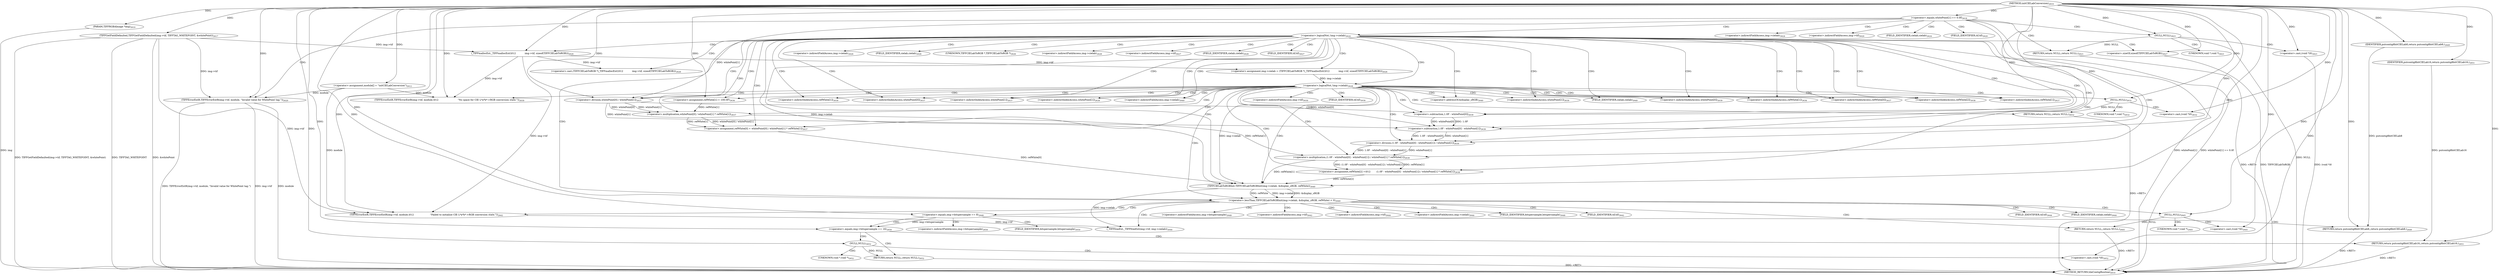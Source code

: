 digraph "initCIELabConversion" {  
"60185" [label = <(METHOD,initCIELabConversion)<SUB>2610</SUB>> ]
"60353" [label = <(METHOD_RETURN,tileContigRoutine)<SUB>2610</SUB>> ]
"60186" [label = <(PARAM,TIFFRGBAImage *img)<SUB>2610</SUB>> ]
"60189" [label = <(&lt;operator&gt;.assignment,module[] = &quot;initCIELabConversion&quot;)<SUB>2612</SUB>> ]
"60194" [label = <(TIFFGetFieldDefaulted,TIFFGetFieldDefaulted(img-&gt;tif, TIFFTAG_WHITEPOINT, &amp;whitePoint))<SUB>2617</SUB>> ]
"60256" [label = <(&lt;operator&gt;.assignment,refWhite[1] = 100.0F)<SUB>2636</SUB>> ]
"60261" [label = <(&lt;operator&gt;.assignment,refWhite[0] = whitePoint[0] / whitePoint[1] * refWhite[1])<SUB>2637</SUB>> ]
"60276" [label = <(&lt;operator&gt;.assignment,refWhite[2] =\012        (1.0F - whitePoint[0] - whitePoint[1]) / whitePoint[1] * refWhite[1])<SUB>2638</SUB>> ]
"60347" [label = <(RETURN,return NULL;,return NULL;)<SUB>2652</SUB>> ]
"60202" [label = <(&lt;operator&gt;.equals,whitePoint[1] == 0.0f)<SUB>2618</SUB>> ]
"60221" [label = <(&lt;operator&gt;.logicalNot,!img-&gt;cielab)<SUB>2624</SUB>> ]
"60298" [label = <(&lt;operator&gt;.lessThan,TIFFCIELabToRGBInit(img-&gt;cielab, &amp;display_sRGB, refWhite) &lt; 0)<SUB>2640</SUB>> ]
"60328" [label = <(&lt;operator&gt;.equals,img-&gt;bitspersample == 8)<SUB>2648</SUB>> ]
"60348" [label = <(NULL,NULL)<SUB>2652</SUB>> ]
"60208" [label = <(TIFFErrorExtR,TIFFErrorExtR(img-&gt;tif, module, &quot;Invalid value for WhitePoint tag.&quot;))<SUB>2620</SUB>> ]
"60214" [label = <(RETURN,return NULL;,return NULL;)<SUB>2621</SUB>> ]
"60226" [label = <(&lt;operator&gt;.assignment,img-&gt;cielab = (TIFFCIELabToRGB *)_TIFFmallocExt(\012            img-&gt;tif, sizeof(TIFFCIELabToRGB)))<SUB>2626</SUB>> ]
"60265" [label = <(&lt;operator&gt;.multiplication,whitePoint[0] / whitePoint[1] * refWhite[1])<SUB>2637</SUB>> ]
"60280" [label = <(&lt;operator&gt;.multiplication,(1.0F - whitePoint[0] - whitePoint[1]) / whitePoint[1] * refWhite[1])<SUB>2639</SUB>> ]
"60308" [label = <(TIFFErrorExtR,TIFFErrorExtR(img-&gt;tif, module,\012                      &quot;Failed to initialize CIE L*a*b*-&gt;RGB conversion state.&quot;))<SUB>2642</SUB>> ]
"60314" [label = <(_TIFFfreeExt,_TIFFfreeExt(img-&gt;tif, img-&gt;cielab))<SUB>2644</SUB>> ]
"60321" [label = <(RETURN,return NULL;,return NULL;)<SUB>2645</SUB>> ]
"60334" [label = <(RETURN,return putcontig8bitCIELab8;,return putcontig8bitCIELab8;)<SUB>2649</SUB>> ]
"60215" [label = <(NULL,NULL)<SUB>2621</SUB>> ]
"60239" [label = <(&lt;operator&gt;.logicalNot,!img-&gt;cielab)<SUB>2628</SUB>> ]
"60266" [label = <(&lt;operator&gt;.division,whitePoint[0] / whitePoint[1])<SUB>2637</SUB>> ]
"60281" [label = <(&lt;operator&gt;.division,(1.0F - whitePoint[0] - whitePoint[1]) / whitePoint[1])<SUB>2639</SUB>> ]
"60299" [label = <(TIFFCIELabToRGBInit,TIFFCIELabToRGBInit(img-&gt;cielab, &amp;display_sRGB, refWhite))<SUB>2640</SUB>> ]
"60322" [label = <(NULL,NULL)<SUB>2645</SUB>> ]
"60335" [label = <(IDENTIFIER,putcontig8bitCIELab8,return putcontig8bitCIELab8;)<SUB>2649</SUB>> ]
"60350" [label = <(&lt;operator&gt;.cast,(void *)0)<SUB>2652</SUB>> ]
"60230" [label = <(&lt;operator&gt;.cast,(TIFFCIELabToRGB *)_TIFFmallocExt(\012            img-&gt;tif, sizeof(TIFFCIELabToRGB)))<SUB>2626</SUB>> ]
"60244" [label = <(TIFFErrorExtR,TIFFErrorExtR(img-&gt;tif, module,\012                          &quot;No space for CIE L*a*b*-&gt;RGB conversion state.&quot;))<SUB>2630</SUB>> ]
"60250" [label = <(RETURN,return NULL;,return NULL;)<SUB>2632</SUB>> ]
"60282" [label = <(&lt;operator&gt;.subtraction,1.0F - whitePoint[0] - whitePoint[1])<SUB>2639</SUB>> ]
"60339" [label = <(&lt;operator&gt;.equals,img-&gt;bitspersample == 16)<SUB>2650</SUB>> ]
"60217" [label = <(&lt;operator&gt;.cast,(void *)0)<SUB>2621</SUB>> ]
"60232" [label = <(_TIFFmallocExt,_TIFFmallocExt(\012            img-&gt;tif, sizeof(TIFFCIELabToRGB)))<SUB>2626</SUB>> ]
"60251" [label = <(NULL,NULL)<SUB>2632</SUB>> ]
"60283" [label = <(&lt;operator&gt;.subtraction,1.0F - whitePoint[0])<SUB>2639</SUB>> ]
"60324" [label = <(&lt;operator&gt;.cast,(void *)0)<SUB>2645</SUB>> ]
"60345" [label = <(RETURN,return putcontig8bitCIELab16;,return putcontig8bitCIELab16;)<SUB>2651</SUB>> ]
"60236" [label = <(&lt;operator&gt;.sizeOf,sizeof(TIFFCIELabToRGB))<SUB>2627</SUB>> ]
"60346" [label = <(IDENTIFIER,putcontig8bitCIELab16,return putcontig8bitCIELab16;)<SUB>2651</SUB>> ]
"60253" [label = <(&lt;operator&gt;.cast,(void *)0)<SUB>2632</SUB>> ]
"60257" [label = <(&lt;operator&gt;.indirectIndexAccess,refWhite[1])<SUB>2636</SUB>> ]
"60262" [label = <(&lt;operator&gt;.indirectIndexAccess,refWhite[0])<SUB>2637</SUB>> ]
"60277" [label = <(&lt;operator&gt;.indirectIndexAccess,refWhite[2])<SUB>2638</SUB>> ]
"60222" [label = <(&lt;operator&gt;.indirectFieldAccess,img-&gt;cielab)<SUB>2624</SUB>> ]
"60273" [label = <(&lt;operator&gt;.indirectIndexAccess,refWhite[1])<SUB>2637</SUB>> ]
"60294" [label = <(&lt;operator&gt;.indirectIndexAccess,refWhite[1])<SUB>2639</SUB>> ]
"60329" [label = <(&lt;operator&gt;.indirectFieldAccess,img-&gt;bitspersample)<SUB>2648</SUB>> ]
"60209" [label = <(&lt;operator&gt;.indirectFieldAccess,img-&gt;tif)<SUB>2620</SUB>> ]
"60224" [label = <(FIELD_IDENTIFIER,cielab,cielab)<SUB>2624</SUB>> ]
"60227" [label = <(&lt;operator&gt;.indirectFieldAccess,img-&gt;cielab)<SUB>2626</SUB>> ]
"60267" [label = <(&lt;operator&gt;.indirectIndexAccess,whitePoint[0])<SUB>2637</SUB>> ]
"60270" [label = <(&lt;operator&gt;.indirectIndexAccess,whitePoint[1])<SUB>2637</SUB>> ]
"60291" [label = <(&lt;operator&gt;.indirectIndexAccess,whitePoint[1])<SUB>2639</SUB>> ]
"60300" [label = <(&lt;operator&gt;.indirectFieldAccess,img-&gt;cielab)<SUB>2640</SUB>> ]
"60303" [label = <(&lt;operator&gt;.addressOf,&amp;display_sRGB)<SUB>2640</SUB>> ]
"60309" [label = <(&lt;operator&gt;.indirectFieldAccess,img-&gt;tif)<SUB>2642</SUB>> ]
"60315" [label = <(&lt;operator&gt;.indirectFieldAccess,img-&gt;tif)<SUB>2644</SUB>> ]
"60318" [label = <(&lt;operator&gt;.indirectFieldAccess,img-&gt;cielab)<SUB>2644</SUB>> ]
"60331" [label = <(FIELD_IDENTIFIER,bitspersample,bitspersample)<SUB>2648</SUB>> ]
"60211" [label = <(FIELD_IDENTIFIER,tif,tif)<SUB>2620</SUB>> ]
"60229" [label = <(FIELD_IDENTIFIER,cielab,cielab)<SUB>2626</SUB>> ]
"60231" [label = <(UNKNOWN,TIFFCIELabToRGB *,TIFFCIELabToRGB *)<SUB>2626</SUB>> ]
"60240" [label = <(&lt;operator&gt;.indirectFieldAccess,img-&gt;cielab)<SUB>2628</SUB>> ]
"60288" [label = <(&lt;operator&gt;.indirectIndexAccess,whitePoint[1])<SUB>2639</SUB>> ]
"60302" [label = <(FIELD_IDENTIFIER,cielab,cielab)<SUB>2640</SUB>> ]
"60311" [label = <(FIELD_IDENTIFIER,tif,tif)<SUB>2642</SUB>> ]
"60317" [label = <(FIELD_IDENTIFIER,tif,tif)<SUB>2644</SUB>> ]
"60320" [label = <(FIELD_IDENTIFIER,cielab,cielab)<SUB>2644</SUB>> ]
"60351" [label = <(UNKNOWN,void *,void *)<SUB>2652</SUB>> ]
"60233" [label = <(&lt;operator&gt;.indirectFieldAccess,img-&gt;tif)<SUB>2627</SUB>> ]
"60242" [label = <(FIELD_IDENTIFIER,cielab,cielab)<SUB>2628</SUB>> ]
"60245" [label = <(&lt;operator&gt;.indirectFieldAccess,img-&gt;tif)<SUB>2630</SUB>> ]
"60285" [label = <(&lt;operator&gt;.indirectIndexAccess,whitePoint[0])<SUB>2639</SUB>> ]
"60340" [label = <(&lt;operator&gt;.indirectFieldAccess,img-&gt;bitspersample)<SUB>2650</SUB>> ]
"60218" [label = <(UNKNOWN,void *,void *)<SUB>2621</SUB>> ]
"60235" [label = <(FIELD_IDENTIFIER,tif,tif)<SUB>2627</SUB>> ]
"60247" [label = <(FIELD_IDENTIFIER,tif,tif)<SUB>2630</SUB>> ]
"60325" [label = <(UNKNOWN,void *,void *)<SUB>2645</SUB>> ]
"60342" [label = <(FIELD_IDENTIFIER,bitspersample,bitspersample)<SUB>2650</SUB>> ]
"60254" [label = <(UNKNOWN,void *,void *)<SUB>2632</SUB>> ]
  "60250" -> "60353"  [ label = "DDG: &lt;RET&gt;"] 
  "60334" -> "60353"  [ label = "DDG: &lt;RET&gt;"] 
  "60345" -> "60353"  [ label = "DDG: &lt;RET&gt;"] 
  "60321" -> "60353"  [ label = "DDG: &lt;RET&gt;"] 
  "60214" -> "60353"  [ label = "DDG: &lt;RET&gt;"] 
  "60347" -> "60353"  [ label = "DDG: &lt;RET&gt;"] 
  "60186" -> "60353"  [ label = "DDG: img"] 
  "60194" -> "60353"  [ label = "DDG: &amp;whitePoint"] 
  "60194" -> "60353"  [ label = "DDG: TIFFGetFieldDefaulted(img-&gt;tif, TIFFTAG_WHITEPOINT, &amp;whitePoint)"] 
  "60202" -> "60353"  [ label = "DDG: whitePoint[1]"] 
  "60202" -> "60353"  [ label = "DDG: whitePoint[1] == 0.0f"] 
  "60208" -> "60353"  [ label = "DDG: img-&gt;tif"] 
  "60208" -> "60353"  [ label = "DDG: module"] 
  "60208" -> "60353"  [ label = "DDG: TIFFErrorExtR(img-&gt;tif, module, &quot;Invalid value for WhitePoint tag.&quot;)"] 
  "60215" -> "60353"  [ label = "DDG: NULL"] 
  "60217" -> "60353"  [ label = "DDG: (void *)0"] 
  "60236" -> "60353"  [ label = "DDG: TIFFCIELabToRGB"] 
  "60194" -> "60353"  [ label = "DDG: TIFFTAG_WHITEPOINT"] 
  "60185" -> "60186"  [ label = "DDG: "] 
  "60185" -> "60189"  [ label = "DDG: "] 
  "60185" -> "60256"  [ label = "DDG: "] 
  "60265" -> "60261"  [ label = "DDG: whitePoint[0] / whitePoint[1]"] 
  "60265" -> "60261"  [ label = "DDG: refWhite[1]"] 
  "60280" -> "60276"  [ label = "DDG: (1.0F - whitePoint[0] - whitePoint[1]) / whitePoint[1]"] 
  "60280" -> "60276"  [ label = "DDG: refWhite[1]"] 
  "60348" -> "60347"  [ label = "DDG: NULL"] 
  "60185" -> "60194"  [ label = "DDG: "] 
  "60185" -> "60348"  [ label = "DDG: "] 
  "60185" -> "60202"  [ label = "DDG: "] 
  "60215" -> "60214"  [ label = "DDG: NULL"] 
  "60232" -> "60226"  [ label = "DDG: img-&gt;tif"] 
  "60266" -> "60265"  [ label = "DDG: whitePoint[0]"] 
  "60266" -> "60265"  [ label = "DDG: whitePoint[1]"] 
  "60256" -> "60265"  [ label = "DDG: refWhite[1]"] 
  "60281" -> "60280"  [ label = "DDG: 1.0F - whitePoint[0] - whitePoint[1]"] 
  "60281" -> "60280"  [ label = "DDG: whitePoint[1]"] 
  "60265" -> "60280"  [ label = "DDG: refWhite[1]"] 
  "60299" -> "60298"  [ label = "DDG: img-&gt;cielab"] 
  "60299" -> "60298"  [ label = "DDG: &amp;display_sRGB"] 
  "60299" -> "60298"  [ label = "DDG: refWhite"] 
  "60185" -> "60298"  [ label = "DDG: "] 
  "60322" -> "60321"  [ label = "DDG: NULL"] 
  "60185" -> "60328"  [ label = "DDG: "] 
  "60335" -> "60334"  [ label = "DDG: putcontig8bitCIELab8"] 
  "60185" -> "60334"  [ label = "DDG: "] 
  "60194" -> "60208"  [ label = "DDG: img-&gt;tif"] 
  "60189" -> "60208"  [ label = "DDG: module"] 
  "60185" -> "60208"  [ label = "DDG: "] 
  "60185" -> "60215"  [ label = "DDG: "] 
  "60185" -> "60266"  [ label = "DDG: "] 
  "60202" -> "60266"  [ label = "DDG: whitePoint[1]"] 
  "60282" -> "60281"  [ label = "DDG: 1.0F - whitePoint[0]"] 
  "60282" -> "60281"  [ label = "DDG: whitePoint[1]"] 
  "60185" -> "60281"  [ label = "DDG: "] 
  "60221" -> "60299"  [ label = "DDG: img-&gt;cielab"] 
  "60239" -> "60299"  [ label = "DDG: img-&gt;cielab"] 
  "60185" -> "60299"  [ label = "DDG: "] 
  "60261" -> "60299"  [ label = "DDG: refWhite[0]"] 
  "60276" -> "60299"  [ label = "DDG: refWhite[2]"] 
  "60280" -> "60299"  [ label = "DDG: refWhite[1]"] 
  "60194" -> "60308"  [ label = "DDG: img-&gt;tif"] 
  "60232" -> "60308"  [ label = "DDG: img-&gt;tif"] 
  "60189" -> "60308"  [ label = "DDG: module"] 
  "60185" -> "60308"  [ label = "DDG: "] 
  "60308" -> "60314"  [ label = "DDG: img-&gt;tif"] 
  "60299" -> "60314"  [ label = "DDG: img-&gt;cielab"] 
  "60185" -> "60322"  [ label = "DDG: "] 
  "60185" -> "60335"  [ label = "DDG: "] 
  "60185" -> "60350"  [ label = "DDG: "] 
  "60232" -> "60230"  [ label = "DDG: img-&gt;tif"] 
  "60226" -> "60239"  [ label = "DDG: img-&gt;cielab"] 
  "60251" -> "60250"  [ label = "DDG: NULL"] 
  "60283" -> "60282"  [ label = "DDG: 1.0F"] 
  "60283" -> "60282"  [ label = "DDG: whitePoint[0]"] 
  "60266" -> "60282"  [ label = "DDG: whitePoint[1]"] 
  "60185" -> "60282"  [ label = "DDG: "] 
  "60185" -> "60217"  [ label = "DDG: "] 
  "60194" -> "60232"  [ label = "DDG: img-&gt;tif"] 
  "60185" -> "60232"  [ label = "DDG: "] 
  "60232" -> "60244"  [ label = "DDG: img-&gt;tif"] 
  "60189" -> "60244"  [ label = "DDG: module"] 
  "60185" -> "60244"  [ label = "DDG: "] 
  "60185" -> "60251"  [ label = "DDG: "] 
  "60185" -> "60283"  [ label = "DDG: "] 
  "60266" -> "60283"  [ label = "DDG: whitePoint[0]"] 
  "60185" -> "60324"  [ label = "DDG: "] 
  "60328" -> "60339"  [ label = "DDG: img-&gt;bitspersample"] 
  "60185" -> "60339"  [ label = "DDG: "] 
  "60346" -> "60345"  [ label = "DDG: putcontig8bitCIELab16"] 
  "60185" -> "60345"  [ label = "DDG: "] 
  "60185" -> "60236"  [ label = "DDG: "] 
  "60185" -> "60346"  [ label = "DDG: "] 
  "60185" -> "60253"  [ label = "DDG: "] 
  "60202" -> "60224"  [ label = "CDG: "] 
  "60202" -> "60222"  [ label = "CDG: "] 
  "60202" -> "60214"  [ label = "CDG: "] 
  "60202" -> "60221"  [ label = "CDG: "] 
  "60202" -> "60209"  [ label = "CDG: "] 
  "60202" -> "60208"  [ label = "CDG: "] 
  "60202" -> "60215"  [ label = "CDG: "] 
  "60202" -> "60211"  [ label = "CDG: "] 
  "60221" -> "60267"  [ label = "CDG: "] 
  "60221" -> "60299"  [ label = "CDG: "] 
  "60221" -> "60277"  [ label = "CDG: "] 
  "60221" -> "60230"  [ label = "CDG: "] 
  "60221" -> "60282"  [ label = "CDG: "] 
  "60221" -> "60256"  [ label = "CDG: "] 
  "60221" -> "60288"  [ label = "CDG: "] 
  "60221" -> "60294"  [ label = "CDG: "] 
  "60221" -> "60239"  [ label = "CDG: "] 
  "60221" -> "60262"  [ label = "CDG: "] 
  "60221" -> "60233"  [ label = "CDG: "] 
  "60221" -> "60300"  [ label = "CDG: "] 
  "60221" -> "60232"  [ label = "CDG: "] 
  "60221" -> "60240"  [ label = "CDG: "] 
  "60221" -> "60265"  [ label = "CDG: "] 
  "60221" -> "60281"  [ label = "CDG: "] 
  "60221" -> "60266"  [ label = "CDG: "] 
  "60221" -> "60235"  [ label = "CDG: "] 
  "60221" -> "60303"  [ label = "CDG: "] 
  "60221" -> "60302"  [ label = "CDG: "] 
  "60221" -> "60285"  [ label = "CDG: "] 
  "60221" -> "60226"  [ label = "CDG: "] 
  "60221" -> "60273"  [ label = "CDG: "] 
  "60221" -> "60280"  [ label = "CDG: "] 
  "60221" -> "60261"  [ label = "CDG: "] 
  "60221" -> "60227"  [ label = "CDG: "] 
  "60221" -> "60231"  [ label = "CDG: "] 
  "60221" -> "60257"  [ label = "CDG: "] 
  "60221" -> "60242"  [ label = "CDG: "] 
  "60221" -> "60236"  [ label = "CDG: "] 
  "60221" -> "60229"  [ label = "CDG: "] 
  "60221" -> "60291"  [ label = "CDG: "] 
  "60221" -> "60276"  [ label = "CDG: "] 
  "60221" -> "60283"  [ label = "CDG: "] 
  "60221" -> "60270"  [ label = "CDG: "] 
  "60221" -> "60298"  [ label = "CDG: "] 
  "60298" -> "60314"  [ label = "CDG: "] 
  "60298" -> "60311"  [ label = "CDG: "] 
  "60298" -> "60331"  [ label = "CDG: "] 
  "60298" -> "60308"  [ label = "CDG: "] 
  "60298" -> "60318"  [ label = "CDG: "] 
  "60298" -> "60315"  [ label = "CDG: "] 
  "60298" -> "60322"  [ label = "CDG: "] 
  "60298" -> "60329"  [ label = "CDG: "] 
  "60298" -> "60320"  [ label = "CDG: "] 
  "60298" -> "60321"  [ label = "CDG: "] 
  "60298" -> "60328"  [ label = "CDG: "] 
  "60298" -> "60309"  [ label = "CDG: "] 
  "60298" -> "60317"  [ label = "CDG: "] 
  "60328" -> "60342"  [ label = "CDG: "] 
  "60328" -> "60334"  [ label = "CDG: "] 
  "60328" -> "60340"  [ label = "CDG: "] 
  "60328" -> "60339"  [ label = "CDG: "] 
  "60348" -> "60351"  [ label = "CDG: "] 
  "60348" -> "60350"  [ label = "CDG: "] 
  "60215" -> "60217"  [ label = "CDG: "] 
  "60215" -> "60218"  [ label = "CDG: "] 
  "60239" -> "60267"  [ label = "CDG: "] 
  "60239" -> "60299"  [ label = "CDG: "] 
  "60239" -> "60277"  [ label = "CDG: "] 
  "60239" -> "60282"  [ label = "CDG: "] 
  "60239" -> "60256"  [ label = "CDG: "] 
  "60239" -> "60250"  [ label = "CDG: "] 
  "60239" -> "60288"  [ label = "CDG: "] 
  "60239" -> "60247"  [ label = "CDG: "] 
  "60239" -> "60294"  [ label = "CDG: "] 
  "60239" -> "60262"  [ label = "CDG: "] 
  "60239" -> "60300"  [ label = "CDG: "] 
  "60239" -> "60265"  [ label = "CDG: "] 
  "60239" -> "60251"  [ label = "CDG: "] 
  "60239" -> "60281"  [ label = "CDG: "] 
  "60239" -> "60244"  [ label = "CDG: "] 
  "60239" -> "60266"  [ label = "CDG: "] 
  "60239" -> "60303"  [ label = "CDG: "] 
  "60239" -> "60302"  [ label = "CDG: "] 
  "60239" -> "60285"  [ label = "CDG: "] 
  "60239" -> "60273"  [ label = "CDG: "] 
  "60239" -> "60280"  [ label = "CDG: "] 
  "60239" -> "60261"  [ label = "CDG: "] 
  "60239" -> "60257"  [ label = "CDG: "] 
  "60239" -> "60291"  [ label = "CDG: "] 
  "60239" -> "60276"  [ label = "CDG: "] 
  "60239" -> "60245"  [ label = "CDG: "] 
  "60239" -> "60283"  [ label = "CDG: "] 
  "60239" -> "60270"  [ label = "CDG: "] 
  "60239" -> "60298"  [ label = "CDG: "] 
  "60322" -> "60325"  [ label = "CDG: "] 
  "60322" -> "60324"  [ label = "CDG: "] 
  "60339" -> "60348"  [ label = "CDG: "] 
  "60339" -> "60347"  [ label = "CDG: "] 
  "60339" -> "60345"  [ label = "CDG: "] 
  "60251" -> "60254"  [ label = "CDG: "] 
  "60251" -> "60253"  [ label = "CDG: "] 
}
